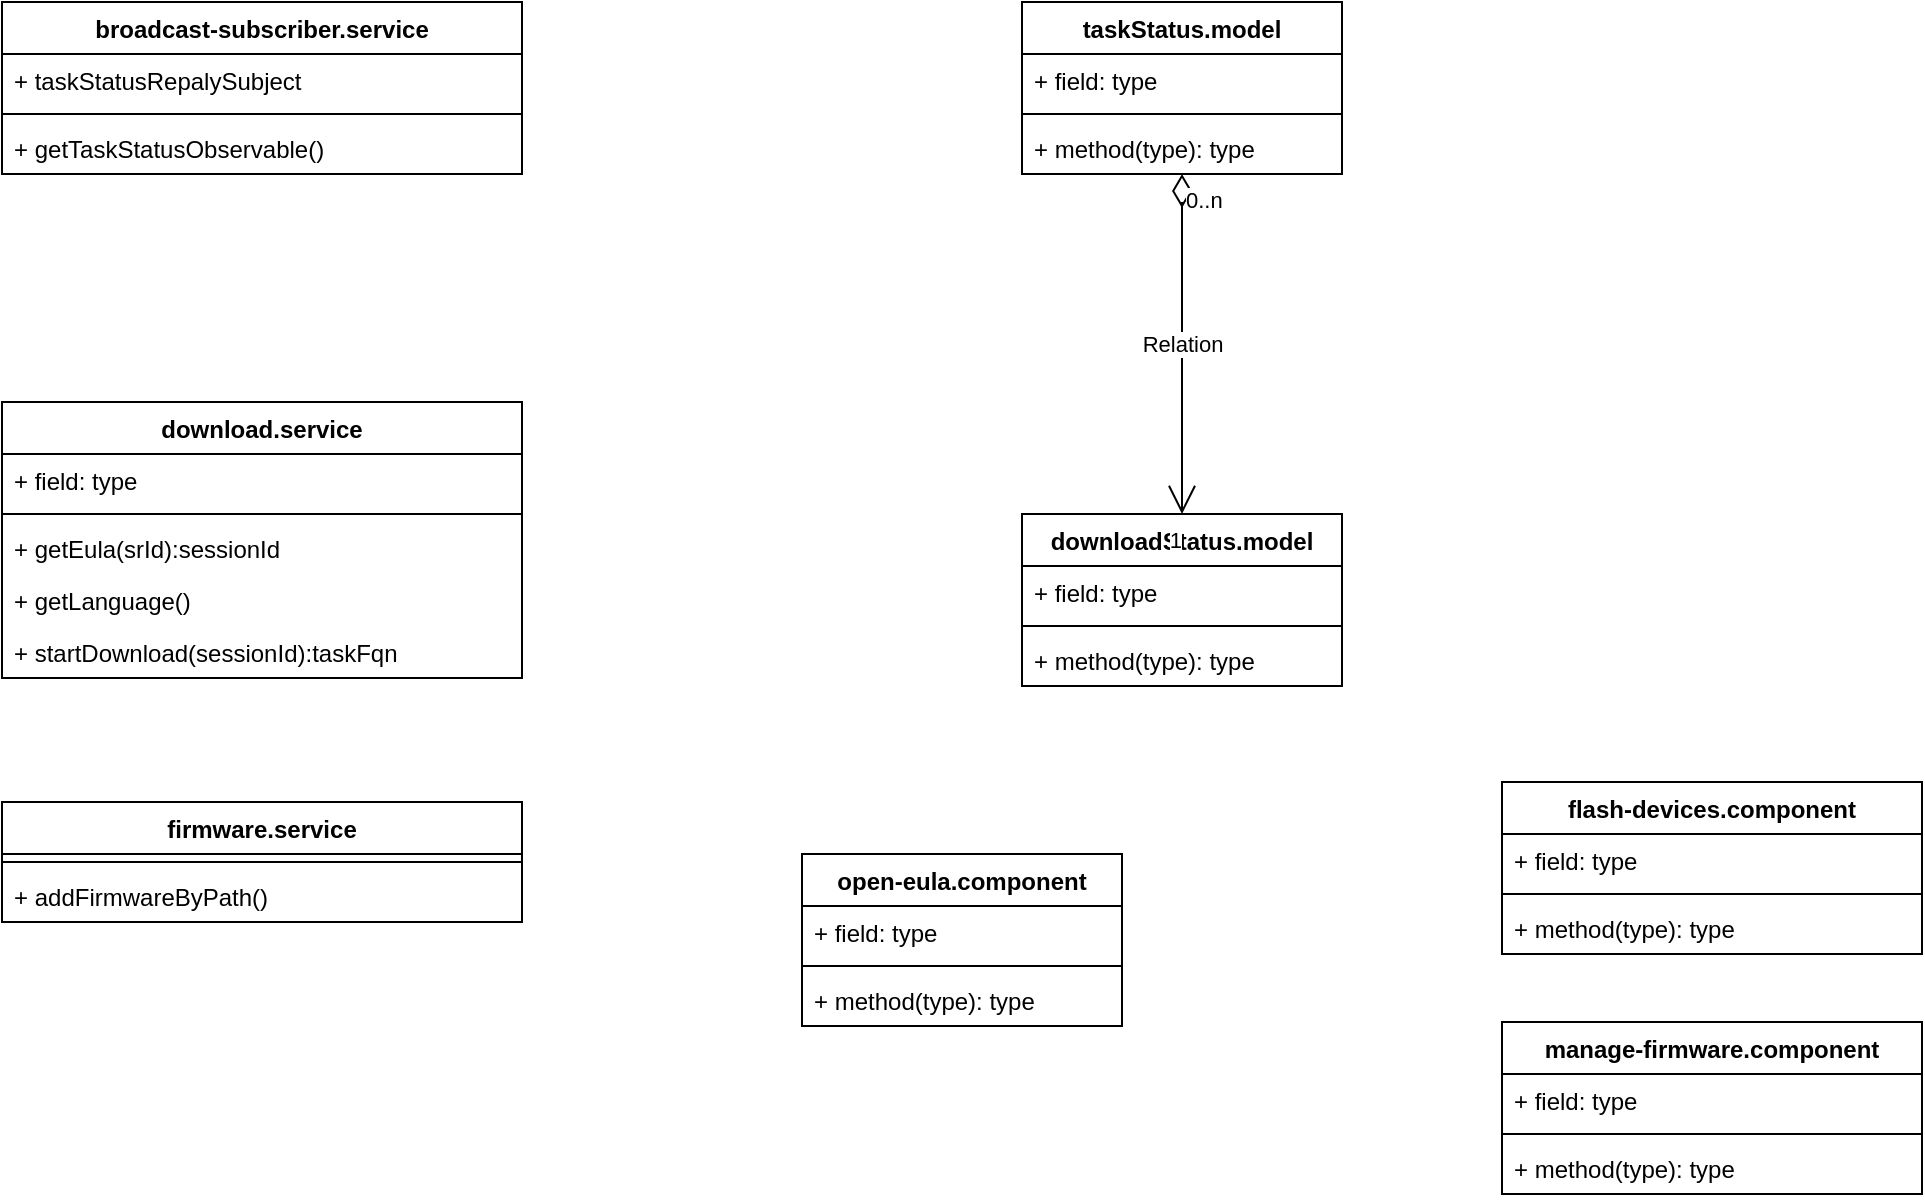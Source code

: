 <mxfile version="16.6.3" type="github">
  <diagram id="-cyDRBwP1vhpDihsnvPP" name="Page-1">
    <mxGraphModel dx="782" dy="434" grid="1" gridSize="10" guides="1" tooltips="1" connect="1" arrows="1" fold="1" page="0" pageScale="1" pageWidth="827" pageHeight="1169" math="0" shadow="0">
      <root>
        <mxCell id="0" />
        <mxCell id="1" parent="0" />
        <mxCell id="HHEBz9SGS_DQccH___nx-1" value="broadcast-subscriber.service" style="swimlane;fontStyle=1;align=center;verticalAlign=top;childLayout=stackLayout;horizontal=1;startSize=26;horizontalStack=0;resizeParent=1;resizeParentMax=0;resizeLast=0;collapsible=1;marginBottom=0;" parent="1" vertex="1">
          <mxGeometry x="120" y="150" width="260" height="86" as="geometry" />
        </mxCell>
        <mxCell id="HHEBz9SGS_DQccH___nx-2" value="+ taskStatusRepalySubject" style="text;strokeColor=none;fillColor=none;align=left;verticalAlign=top;spacingLeft=4;spacingRight=4;overflow=hidden;rotatable=0;points=[[0,0.5],[1,0.5]];portConstraint=eastwest;" parent="HHEBz9SGS_DQccH___nx-1" vertex="1">
          <mxGeometry y="26" width="260" height="26" as="geometry" />
        </mxCell>
        <mxCell id="HHEBz9SGS_DQccH___nx-3" value="" style="line;strokeWidth=1;fillColor=none;align=left;verticalAlign=middle;spacingTop=-1;spacingLeft=3;spacingRight=3;rotatable=0;labelPosition=right;points=[];portConstraint=eastwest;" parent="HHEBz9SGS_DQccH___nx-1" vertex="1">
          <mxGeometry y="52" width="260" height="8" as="geometry" />
        </mxCell>
        <mxCell id="HHEBz9SGS_DQccH___nx-4" value="+ getTaskStatusObservable()" style="text;strokeColor=none;fillColor=none;align=left;verticalAlign=top;spacingLeft=4;spacingRight=4;overflow=hidden;rotatable=0;points=[[0,0.5],[1,0.5]];portConstraint=eastwest;" parent="HHEBz9SGS_DQccH___nx-1" vertex="1">
          <mxGeometry y="60" width="260" height="26" as="geometry" />
        </mxCell>
        <mxCell id="HHEBz9SGS_DQccH___nx-5" value="download.service" style="swimlane;fontStyle=1;align=center;verticalAlign=top;childLayout=stackLayout;horizontal=1;startSize=26;horizontalStack=0;resizeParent=1;resizeParentMax=0;resizeLast=0;collapsible=1;marginBottom=0;" parent="1" vertex="1">
          <mxGeometry x="120" y="350" width="260" height="138" as="geometry" />
        </mxCell>
        <mxCell id="HHEBz9SGS_DQccH___nx-6" value="+ field: type" style="text;strokeColor=none;fillColor=none;align=left;verticalAlign=top;spacingLeft=4;spacingRight=4;overflow=hidden;rotatable=0;points=[[0,0.5],[1,0.5]];portConstraint=eastwest;" parent="HHEBz9SGS_DQccH___nx-5" vertex="1">
          <mxGeometry y="26" width="260" height="26" as="geometry" />
        </mxCell>
        <mxCell id="HHEBz9SGS_DQccH___nx-7" value="" style="line;strokeWidth=1;fillColor=none;align=left;verticalAlign=middle;spacingTop=-1;spacingLeft=3;spacingRight=3;rotatable=0;labelPosition=right;points=[];portConstraint=eastwest;" parent="HHEBz9SGS_DQccH___nx-5" vertex="1">
          <mxGeometry y="52" width="260" height="8" as="geometry" />
        </mxCell>
        <mxCell id="HHEBz9SGS_DQccH___nx-8" value="+ getEula(srId):sessionId" style="text;strokeColor=none;fillColor=none;align=left;verticalAlign=top;spacingLeft=4;spacingRight=4;overflow=hidden;rotatable=0;points=[[0,0.5],[1,0.5]];portConstraint=eastwest;" parent="HHEBz9SGS_DQccH___nx-5" vertex="1">
          <mxGeometry y="60" width="260" height="26" as="geometry" />
        </mxCell>
        <mxCell id="CSYYDF1UFLrJ23VTPrJM-2" value="+ getLanguage()" style="text;strokeColor=none;fillColor=none;align=left;verticalAlign=top;spacingLeft=4;spacingRight=4;overflow=hidden;rotatable=0;points=[[0,0.5],[1,0.5]];portConstraint=eastwest;" vertex="1" parent="HHEBz9SGS_DQccH___nx-5">
          <mxGeometry y="86" width="260" height="26" as="geometry" />
        </mxCell>
        <mxCell id="CSYYDF1UFLrJ23VTPrJM-1" value="+ startDownload(sessionId):taskFqn" style="text;strokeColor=none;fillColor=none;align=left;verticalAlign=top;spacingLeft=4;spacingRight=4;overflow=hidden;rotatable=0;points=[[0,0.5],[1,0.5]];portConstraint=eastwest;" vertex="1" parent="HHEBz9SGS_DQccH___nx-5">
          <mxGeometry y="112" width="260" height="26" as="geometry" />
        </mxCell>
        <mxCell id="HHEBz9SGS_DQccH___nx-9" value="firmware.service" style="swimlane;fontStyle=1;align=center;verticalAlign=top;childLayout=stackLayout;horizontal=1;startSize=26;horizontalStack=0;resizeParent=1;resizeParentMax=0;resizeLast=0;collapsible=1;marginBottom=0;" parent="1" vertex="1">
          <mxGeometry x="120" y="550" width="260" height="60" as="geometry" />
        </mxCell>
        <mxCell id="HHEBz9SGS_DQccH___nx-11" value="" style="line;strokeWidth=1;fillColor=none;align=left;verticalAlign=middle;spacingTop=-1;spacingLeft=3;spacingRight=3;rotatable=0;labelPosition=right;points=[];portConstraint=eastwest;" parent="HHEBz9SGS_DQccH___nx-9" vertex="1">
          <mxGeometry y="26" width="260" height="8" as="geometry" />
        </mxCell>
        <mxCell id="HHEBz9SGS_DQccH___nx-12" value="+ addFirmwareByPath()" style="text;strokeColor=none;fillColor=none;align=left;verticalAlign=top;spacingLeft=4;spacingRight=4;overflow=hidden;rotatable=0;points=[[0,0.5],[1,0.5]];portConstraint=eastwest;" parent="HHEBz9SGS_DQccH___nx-9" vertex="1">
          <mxGeometry y="34" width="260" height="26" as="geometry" />
        </mxCell>
        <mxCell id="HHEBz9SGS_DQccH___nx-13" value="taskStatus.model" style="swimlane;fontStyle=1;align=center;verticalAlign=top;childLayout=stackLayout;horizontal=1;startSize=26;horizontalStack=0;resizeParent=1;resizeParentMax=0;resizeLast=0;collapsible=1;marginBottom=0;" parent="1" vertex="1">
          <mxGeometry x="630" y="150" width="160" height="86" as="geometry" />
        </mxCell>
        <mxCell id="HHEBz9SGS_DQccH___nx-14" value="+ field: type" style="text;strokeColor=none;fillColor=none;align=left;verticalAlign=top;spacingLeft=4;spacingRight=4;overflow=hidden;rotatable=0;points=[[0,0.5],[1,0.5]];portConstraint=eastwest;" parent="HHEBz9SGS_DQccH___nx-13" vertex="1">
          <mxGeometry y="26" width="160" height="26" as="geometry" />
        </mxCell>
        <mxCell id="HHEBz9SGS_DQccH___nx-15" value="" style="line;strokeWidth=1;fillColor=none;align=left;verticalAlign=middle;spacingTop=-1;spacingLeft=3;spacingRight=3;rotatable=0;labelPosition=right;points=[];portConstraint=eastwest;" parent="HHEBz9SGS_DQccH___nx-13" vertex="1">
          <mxGeometry y="52" width="160" height="8" as="geometry" />
        </mxCell>
        <mxCell id="HHEBz9SGS_DQccH___nx-16" value="+ method(type): type" style="text;strokeColor=none;fillColor=none;align=left;verticalAlign=top;spacingLeft=4;spacingRight=4;overflow=hidden;rotatable=0;points=[[0,0.5],[1,0.5]];portConstraint=eastwest;" parent="HHEBz9SGS_DQccH___nx-13" vertex="1">
          <mxGeometry y="60" width="160" height="26" as="geometry" />
        </mxCell>
        <mxCell id="HHEBz9SGS_DQccH___nx-17" value="downloadStatus.model" style="swimlane;fontStyle=1;align=center;verticalAlign=top;childLayout=stackLayout;horizontal=1;startSize=26;horizontalStack=0;resizeParent=1;resizeParentMax=0;resizeLast=0;collapsible=1;marginBottom=0;" parent="1" vertex="1">
          <mxGeometry x="630" y="406" width="160" height="86" as="geometry" />
        </mxCell>
        <mxCell id="HHEBz9SGS_DQccH___nx-18" value="+ field: type" style="text;strokeColor=none;fillColor=none;align=left;verticalAlign=top;spacingLeft=4;spacingRight=4;overflow=hidden;rotatable=0;points=[[0,0.5],[1,0.5]];portConstraint=eastwest;" parent="HHEBz9SGS_DQccH___nx-17" vertex="1">
          <mxGeometry y="26" width="160" height="26" as="geometry" />
        </mxCell>
        <mxCell id="HHEBz9SGS_DQccH___nx-19" value="" style="line;strokeWidth=1;fillColor=none;align=left;verticalAlign=middle;spacingTop=-1;spacingLeft=3;spacingRight=3;rotatable=0;labelPosition=right;points=[];portConstraint=eastwest;" parent="HHEBz9SGS_DQccH___nx-17" vertex="1">
          <mxGeometry y="52" width="160" height="8" as="geometry" />
        </mxCell>
        <mxCell id="HHEBz9SGS_DQccH___nx-20" value="+ method(type): type" style="text;strokeColor=none;fillColor=none;align=left;verticalAlign=top;spacingLeft=4;spacingRight=4;overflow=hidden;rotatable=0;points=[[0,0.5],[1,0.5]];portConstraint=eastwest;" parent="HHEBz9SGS_DQccH___nx-17" vertex="1">
          <mxGeometry y="60" width="160" height="26" as="geometry" />
        </mxCell>
        <mxCell id="HHEBz9SGS_DQccH___nx-21" value="Relation" style="endArrow=open;html=1;endSize=12;startArrow=diamondThin;startSize=14;startFill=0;edgeStyle=orthogonalEdgeStyle;rounded=0;entryX=0.5;entryY=0;entryDx=0;entryDy=0;" parent="1" source="HHEBz9SGS_DQccH___nx-16" target="HHEBz9SGS_DQccH___nx-17" edge="1">
          <mxGeometry relative="1" as="geometry">
            <mxPoint x="660" y="280" as="sourcePoint" />
            <mxPoint x="820" y="280" as="targetPoint" />
            <Array as="points">
              <mxPoint x="710" y="250" />
              <mxPoint x="710" y="250" />
            </Array>
          </mxGeometry>
        </mxCell>
        <mxCell id="HHEBz9SGS_DQccH___nx-22" value="0..n" style="edgeLabel;resizable=0;html=1;align=left;verticalAlign=top;" parent="HHEBz9SGS_DQccH___nx-21" connectable="0" vertex="1">
          <mxGeometry x="-1" relative="1" as="geometry" />
        </mxCell>
        <mxCell id="HHEBz9SGS_DQccH___nx-23" value="1" style="edgeLabel;resizable=0;html=1;align=right;verticalAlign=top;" parent="HHEBz9SGS_DQccH___nx-21" connectable="0" vertex="1">
          <mxGeometry x="1" relative="1" as="geometry" />
        </mxCell>
        <mxCell id="HHEBz9SGS_DQccH___nx-24" value="open-eula.component" style="swimlane;fontStyle=1;align=center;verticalAlign=top;childLayout=stackLayout;horizontal=1;startSize=26;horizontalStack=0;resizeParent=1;resizeParentMax=0;resizeLast=0;collapsible=1;marginBottom=0;" parent="1" vertex="1">
          <mxGeometry x="520" y="576" width="160" height="86" as="geometry" />
        </mxCell>
        <mxCell id="HHEBz9SGS_DQccH___nx-25" value="+ field: type" style="text;strokeColor=none;fillColor=none;align=left;verticalAlign=top;spacingLeft=4;spacingRight=4;overflow=hidden;rotatable=0;points=[[0,0.5],[1,0.5]];portConstraint=eastwest;" parent="HHEBz9SGS_DQccH___nx-24" vertex="1">
          <mxGeometry y="26" width="160" height="26" as="geometry" />
        </mxCell>
        <mxCell id="HHEBz9SGS_DQccH___nx-26" value="" style="line;strokeWidth=1;fillColor=none;align=left;verticalAlign=middle;spacingTop=-1;spacingLeft=3;spacingRight=3;rotatable=0;labelPosition=right;points=[];portConstraint=eastwest;" parent="HHEBz9SGS_DQccH___nx-24" vertex="1">
          <mxGeometry y="52" width="160" height="8" as="geometry" />
        </mxCell>
        <mxCell id="HHEBz9SGS_DQccH___nx-27" value="+ method(type): type" style="text;strokeColor=none;fillColor=none;align=left;verticalAlign=top;spacingLeft=4;spacingRight=4;overflow=hidden;rotatable=0;points=[[0,0.5],[1,0.5]];portConstraint=eastwest;" parent="HHEBz9SGS_DQccH___nx-24" vertex="1">
          <mxGeometry y="60" width="160" height="26" as="geometry" />
        </mxCell>
        <mxCell id="HHEBz9SGS_DQccH___nx-28" value="flash-devices.component" style="swimlane;fontStyle=1;align=center;verticalAlign=top;childLayout=stackLayout;horizontal=1;startSize=26;horizontalStack=0;resizeParent=1;resizeParentMax=0;resizeLast=0;collapsible=1;marginBottom=0;" parent="1" vertex="1">
          <mxGeometry x="870" y="540" width="210" height="86" as="geometry" />
        </mxCell>
        <mxCell id="HHEBz9SGS_DQccH___nx-29" value="+ field: type" style="text;strokeColor=none;fillColor=none;align=left;verticalAlign=top;spacingLeft=4;spacingRight=4;overflow=hidden;rotatable=0;points=[[0,0.5],[1,0.5]];portConstraint=eastwest;" parent="HHEBz9SGS_DQccH___nx-28" vertex="1">
          <mxGeometry y="26" width="210" height="26" as="geometry" />
        </mxCell>
        <mxCell id="HHEBz9SGS_DQccH___nx-30" value="" style="line;strokeWidth=1;fillColor=none;align=left;verticalAlign=middle;spacingTop=-1;spacingLeft=3;spacingRight=3;rotatable=0;labelPosition=right;points=[];portConstraint=eastwest;" parent="HHEBz9SGS_DQccH___nx-28" vertex="1">
          <mxGeometry y="52" width="210" height="8" as="geometry" />
        </mxCell>
        <mxCell id="HHEBz9SGS_DQccH___nx-31" value="+ method(type): type" style="text;strokeColor=none;fillColor=none;align=left;verticalAlign=top;spacingLeft=4;spacingRight=4;overflow=hidden;rotatable=0;points=[[0,0.5],[1,0.5]];portConstraint=eastwest;" parent="HHEBz9SGS_DQccH___nx-28" vertex="1">
          <mxGeometry y="60" width="210" height="26" as="geometry" />
        </mxCell>
        <mxCell id="HHEBz9SGS_DQccH___nx-32" value="manage-firmware.component" style="swimlane;fontStyle=1;align=center;verticalAlign=top;childLayout=stackLayout;horizontal=1;startSize=26;horizontalStack=0;resizeParent=1;resizeParentMax=0;resizeLast=0;collapsible=1;marginBottom=0;" parent="1" vertex="1">
          <mxGeometry x="870" y="660" width="210" height="86" as="geometry" />
        </mxCell>
        <mxCell id="HHEBz9SGS_DQccH___nx-33" value="+ field: type" style="text;strokeColor=none;fillColor=none;align=left;verticalAlign=top;spacingLeft=4;spacingRight=4;overflow=hidden;rotatable=0;points=[[0,0.5],[1,0.5]];portConstraint=eastwest;" parent="HHEBz9SGS_DQccH___nx-32" vertex="1">
          <mxGeometry y="26" width="210" height="26" as="geometry" />
        </mxCell>
        <mxCell id="HHEBz9SGS_DQccH___nx-34" value="" style="line;strokeWidth=1;fillColor=none;align=left;verticalAlign=middle;spacingTop=-1;spacingLeft=3;spacingRight=3;rotatable=0;labelPosition=right;points=[];portConstraint=eastwest;" parent="HHEBz9SGS_DQccH___nx-32" vertex="1">
          <mxGeometry y="52" width="210" height="8" as="geometry" />
        </mxCell>
        <mxCell id="HHEBz9SGS_DQccH___nx-35" value="+ method(type): type" style="text;strokeColor=none;fillColor=none;align=left;verticalAlign=top;spacingLeft=4;spacingRight=4;overflow=hidden;rotatable=0;points=[[0,0.5],[1,0.5]];portConstraint=eastwest;" parent="HHEBz9SGS_DQccH___nx-32" vertex="1">
          <mxGeometry y="60" width="210" height="26" as="geometry" />
        </mxCell>
      </root>
    </mxGraphModel>
  </diagram>
</mxfile>
